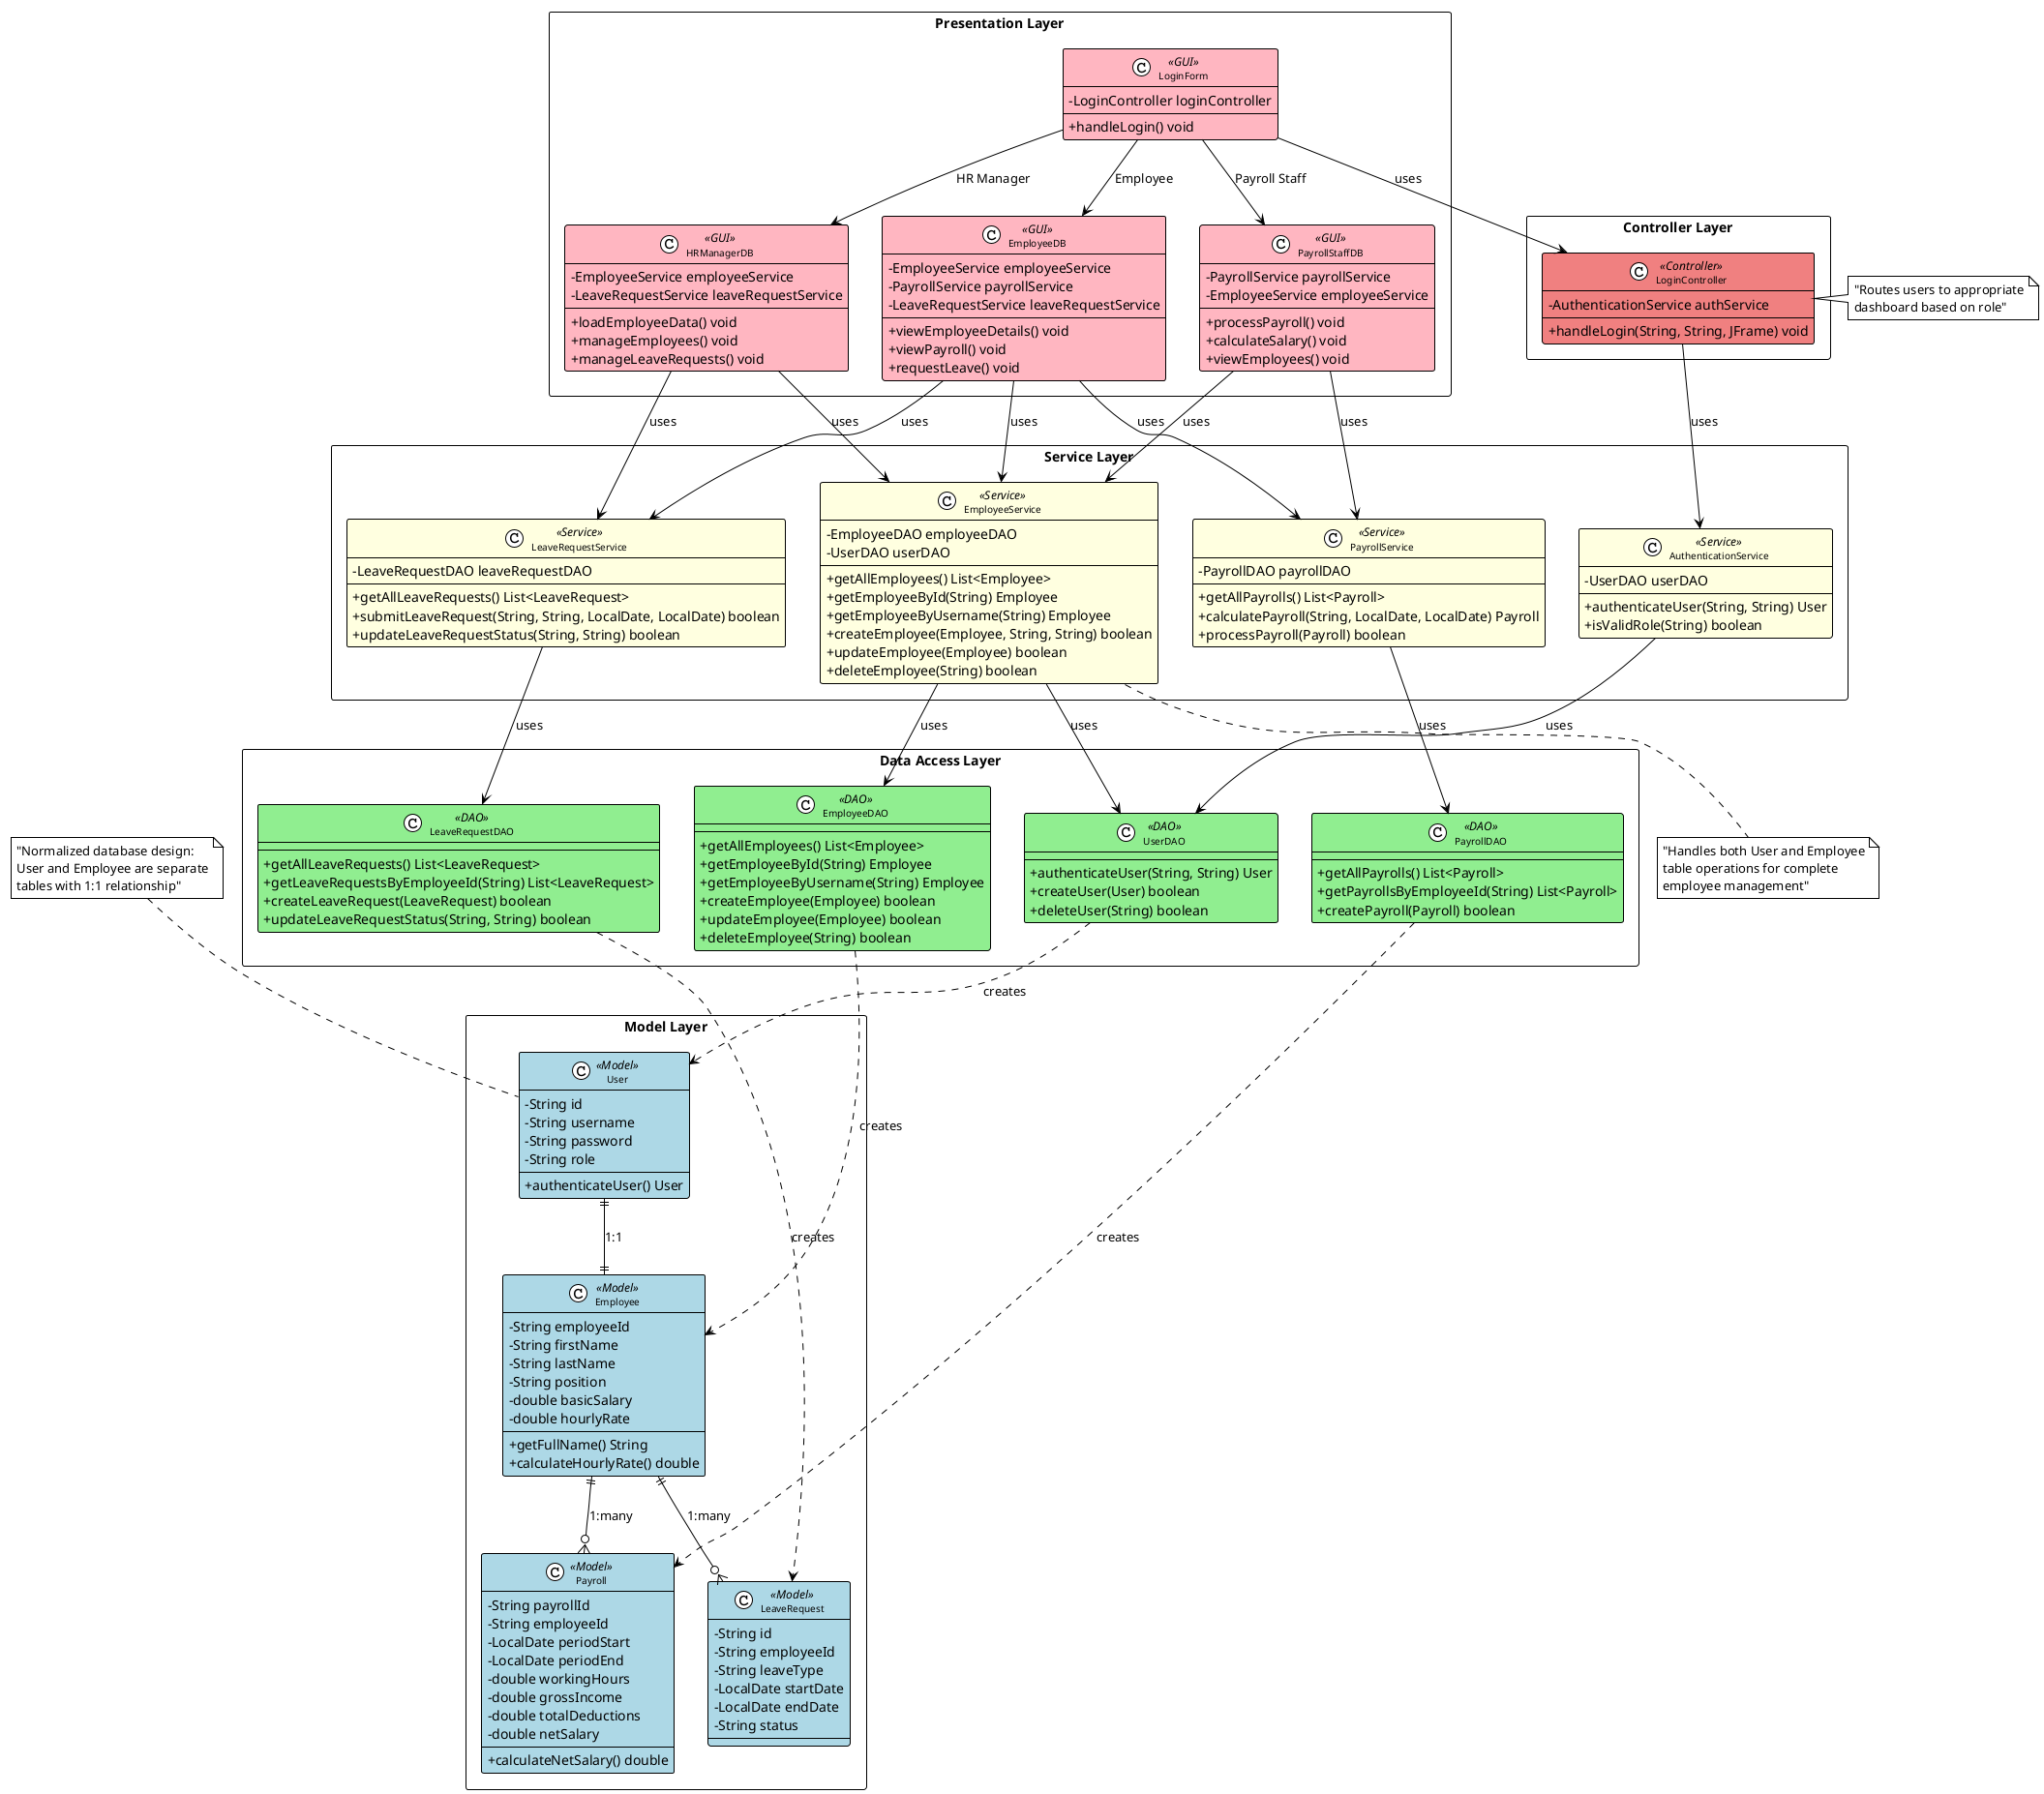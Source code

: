 @startuml MotorPH_Simplified_Class_Diagram

!theme plain
skinparam classAttributeIconSize 0
skinparam classFontSize 10
skinparam packageStyle rectangle

' Define colors for different layers
skinparam class {
    BackgroundColor<<Model>> LightBlue
    BackgroundColor<<DAO>> LightGreen
    BackgroundColor<<Service>> LightYellow
    BackgroundColor<<Controller>> LightCoral
    BackgroundColor<<GUI>> LightPink
}

package "Model Layer" {
    class User <<Model>> {
        -String id
        -String username
        -String password
        -String role
        +authenticateUser() User
    }

    class Employee <<Model>> {
        -String employeeId
        -String firstName
        -String lastName
        -String position
        -double basicSalary
        -double hourlyRate
        +getFullName() String
        +calculateHourlyRate() double
    }

    class LeaveRequest <<Model>> {
        -String id
        -String employeeId
        -String leaveType
        -LocalDate startDate
        -LocalDate endDate
        -String status
    }

    class Payroll <<Model>> {
        -String payrollId
        -String employeeId
        -LocalDate periodStart
        -LocalDate periodEnd
        -double workingHours
        -double grossIncome
        -double totalDeductions
        -double netSalary
        +calculateNetSalary() double
    }
}

package "Data Access Layer" {
    class UserDAO <<DAO>> {
        +authenticateUser(String, String) User
        +createUser(User) boolean
        +deleteUser(String) boolean
    }

    class EmployeeDAO <<DAO>> {
        +getAllEmployees() List<Employee>
        +getEmployeeById(String) Employee
        +getEmployeeByUsername(String) Employee
        +createEmployee(Employee) boolean
        +updateEmployee(Employee) boolean
        +deleteEmployee(String) boolean
    }

    class PayrollDAO <<DAO>> {
        +getAllPayrolls() List<Payroll>
        +getPayrollsByEmployeeId(String) List<Payroll>
        +createPayroll(Payroll) boolean
    }

    class LeaveRequestDAO <<DAO>> {
        +getAllLeaveRequests() List<LeaveRequest>
        +getLeaveRequestsByEmployeeId(String) List<LeaveRequest>
        +createLeaveRequest(LeaveRequest) boolean
        +updateLeaveRequestStatus(String, String) boolean
    }
}

package "Service Layer" {
    class AuthenticationService <<Service>> {
        -UserDAO userDAO
        +authenticateUser(String, String) User
        +isValidRole(String) boolean
    }

    class EmployeeService <<Service>> {
        -EmployeeDAO employeeDAO
        -UserDAO userDAO
        +getAllEmployees() List<Employee>
        +getEmployeeById(String) Employee
        +getEmployeeByUsername(String) Employee
        +createEmployee(Employee, String, String) boolean
        +updateEmployee(Employee) boolean
        +deleteEmployee(String) boolean
    }

    class PayrollService <<Service>> {
        -PayrollDAO payrollDAO
        +getAllPayrolls() List<Payroll>
        +calculatePayroll(String, LocalDate, LocalDate) Payroll
        +processPayroll(Payroll) boolean
    }

    class LeaveRequestService <<Service>> {
        -LeaveRequestDAO leaveRequestDAO
        +getAllLeaveRequests() List<LeaveRequest>
        +submitLeaveRequest(String, String, LocalDate, LocalDate) boolean
        +updateLeaveRequestStatus(String, String) boolean
    }
}

package "Controller Layer" {
    class LoginController <<Controller>> {
        -AuthenticationService authService
        +handleLogin(String, String, JFrame) void
    }
}

package "Presentation Layer" {
    class LoginForm <<GUI>> {
        -LoginController loginController
        +handleLogin() void
    }

    class HRManagerDB <<GUI>> {
        -EmployeeService employeeService
        -LeaveRequestService leaveRequestService
        +loadEmployeeData() void
        +manageEmployees() void
        +manageLeaveRequests() void
    }

    class EmployeeDB <<GUI>> {
        -EmployeeService employeeService
        -PayrollService payrollService
        -LeaveRequestService leaveRequestService
        +viewEmployeeDetails() void
        +viewPayroll() void
        +requestLeave() void
    }

    class PayrollStaffDB <<GUI>> {
        -PayrollService payrollService
        -EmployeeService employeeService
        +processPayroll() void
        +calculateSalary() void
        +viewEmployees() void
    }
}

' Core Model Relationships
User ||--|| Employee : "1:1"
Employee ||--o{ LeaveRequest : "1:many"
Employee ||--o{ Payroll : "1:many"

' Service Dependencies
AuthenticationService --> UserDAO : uses
EmployeeService --> EmployeeDAO : uses
EmployeeService --> UserDAO : uses
PayrollService --> PayrollDAO : uses
LeaveRequestService --> LeaveRequestDAO : uses

' Controller Dependencies
LoginController --> AuthenticationService : uses

' GUI Dependencies
LoginForm --> LoginController : uses
HRManagerDB --> EmployeeService : uses
HRManagerDB --> LeaveRequestService : uses
EmployeeDB --> EmployeeService : uses
EmployeeDB --> PayrollService : uses
EmployeeDB --> LeaveRequestService : uses
PayrollStaffDB --> PayrollService : uses
PayrollStaffDB --> EmployeeService : uses

' GUI Navigation Flow
LoginForm --> HRManagerDB : "HR Manager"
LoginForm --> EmployeeDB : "Employee"
LoginForm --> PayrollStaffDB : "Payroll Staff"

' DAO to Model relationships
UserDAO ..> User : creates
EmployeeDAO ..> Employee : creates
PayrollDAO ..> Payroll : creates
LeaveRequestDAO ..> LeaveRequest : creates

note top of User : "Normalized database design:\nUser and Employee are separate\ntables with 1:1 relationship"

note bottom of EmployeeService : "Handles both User and Employee\ntable operations for complete\nemployee management"

note right of LoginController : "Routes users to appropriate\ndashboard based on role"

@enduml